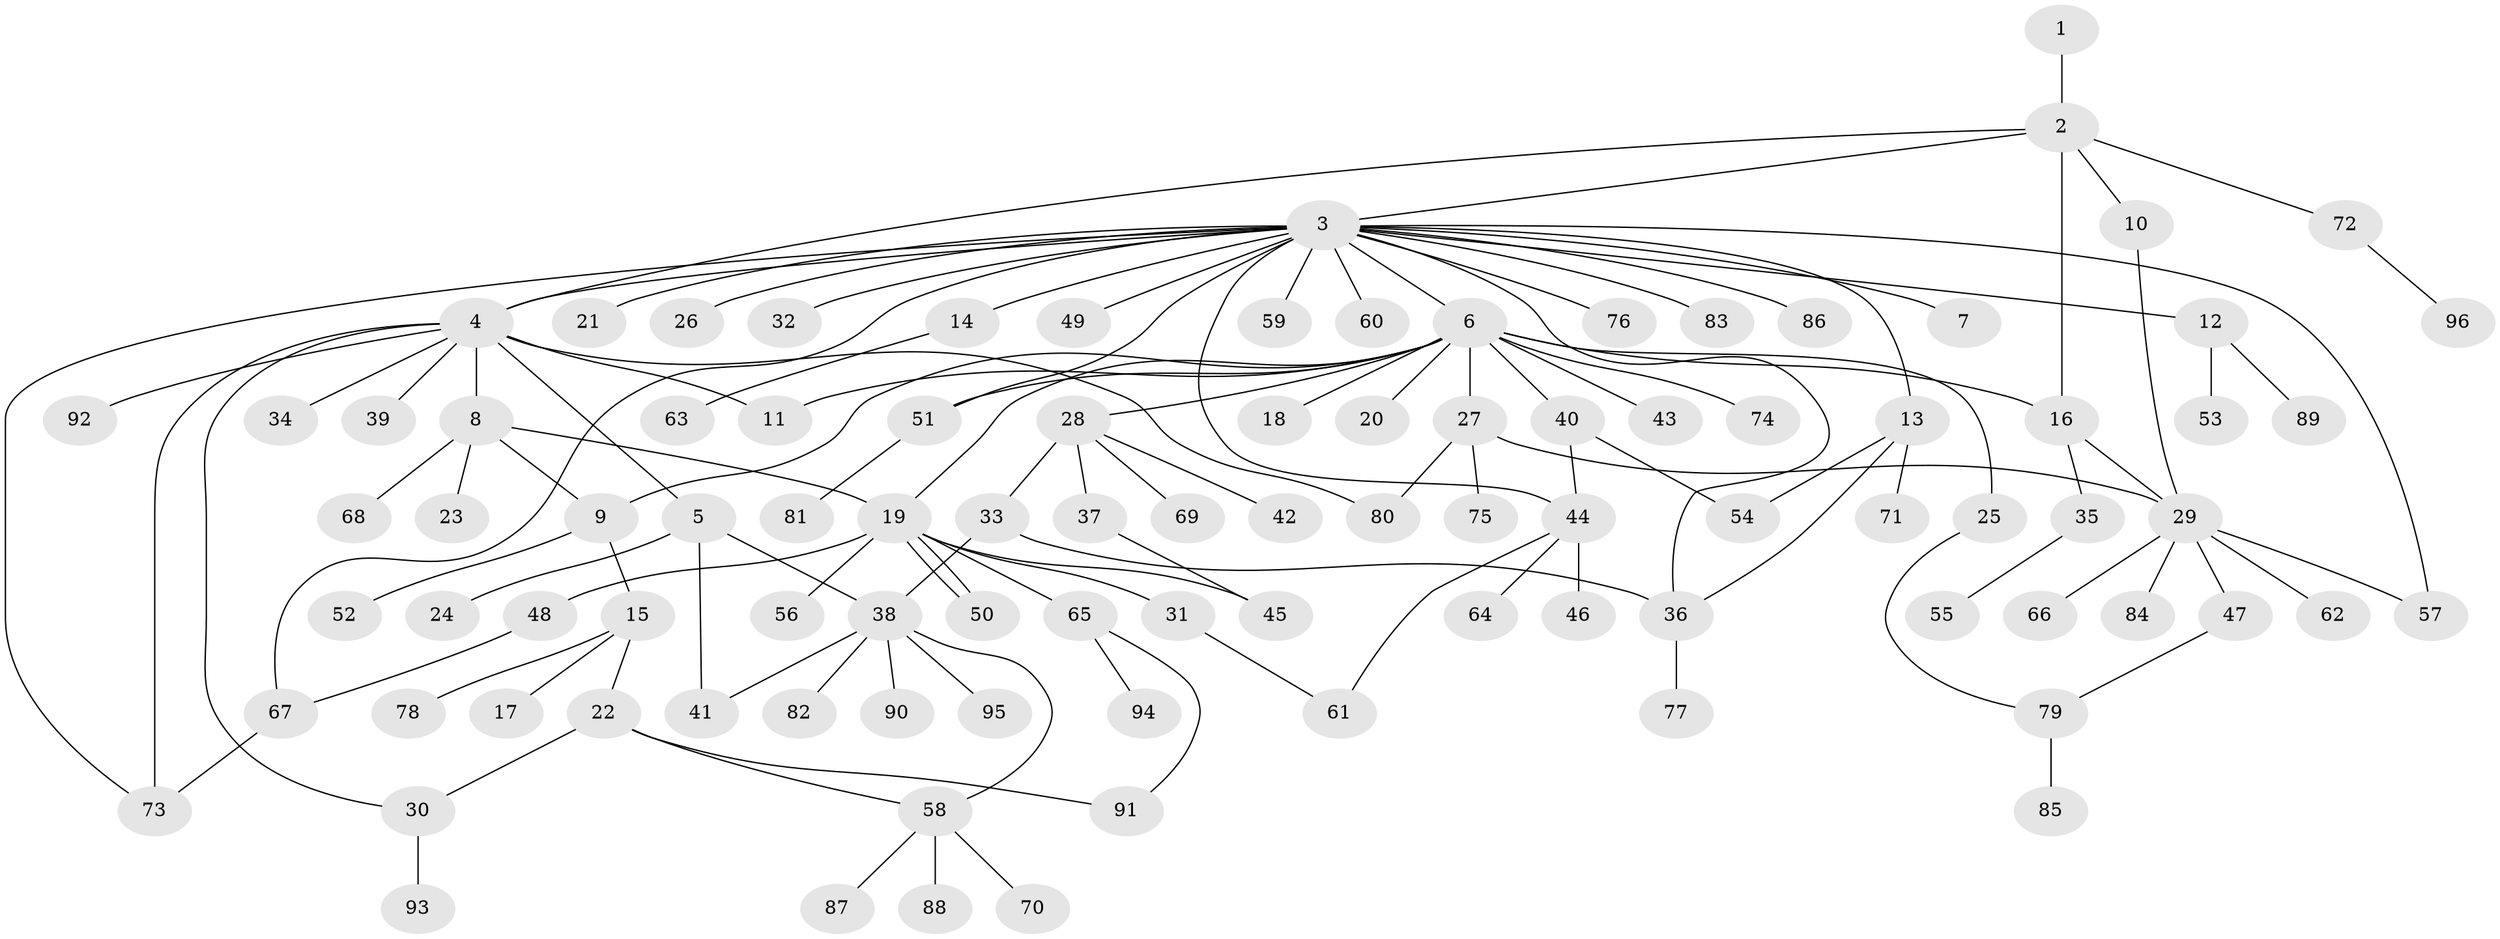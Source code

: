 // Generated by graph-tools (version 1.1) at 2025/47/03/09/25 04:47:25]
// undirected, 96 vertices, 121 edges
graph export_dot {
graph [start="1"]
  node [color=gray90,style=filled];
  1;
  2;
  3;
  4;
  5;
  6;
  7;
  8;
  9;
  10;
  11;
  12;
  13;
  14;
  15;
  16;
  17;
  18;
  19;
  20;
  21;
  22;
  23;
  24;
  25;
  26;
  27;
  28;
  29;
  30;
  31;
  32;
  33;
  34;
  35;
  36;
  37;
  38;
  39;
  40;
  41;
  42;
  43;
  44;
  45;
  46;
  47;
  48;
  49;
  50;
  51;
  52;
  53;
  54;
  55;
  56;
  57;
  58;
  59;
  60;
  61;
  62;
  63;
  64;
  65;
  66;
  67;
  68;
  69;
  70;
  71;
  72;
  73;
  74;
  75;
  76;
  77;
  78;
  79;
  80;
  81;
  82;
  83;
  84;
  85;
  86;
  87;
  88;
  89;
  90;
  91;
  92;
  93;
  94;
  95;
  96;
  1 -- 2;
  2 -- 3;
  2 -- 4;
  2 -- 10;
  2 -- 16;
  2 -- 72;
  3 -- 4;
  3 -- 6;
  3 -- 7;
  3 -- 12;
  3 -- 13;
  3 -- 14;
  3 -- 21;
  3 -- 26;
  3 -- 32;
  3 -- 36;
  3 -- 44;
  3 -- 49;
  3 -- 51;
  3 -- 57;
  3 -- 59;
  3 -- 60;
  3 -- 67;
  3 -- 73;
  3 -- 76;
  3 -- 83;
  3 -- 86;
  4 -- 5;
  4 -- 8;
  4 -- 11;
  4 -- 30;
  4 -- 34;
  4 -- 39;
  4 -- 73;
  4 -- 80;
  4 -- 92;
  5 -- 24;
  5 -- 38;
  5 -- 41;
  6 -- 9;
  6 -- 11;
  6 -- 16;
  6 -- 18;
  6 -- 19;
  6 -- 20;
  6 -- 25;
  6 -- 27;
  6 -- 28;
  6 -- 40;
  6 -- 43;
  6 -- 51;
  6 -- 74;
  8 -- 9;
  8 -- 19;
  8 -- 23;
  8 -- 68;
  9 -- 15;
  9 -- 52;
  10 -- 29;
  12 -- 53;
  12 -- 89;
  13 -- 36;
  13 -- 54;
  13 -- 71;
  14 -- 63;
  15 -- 17;
  15 -- 22;
  15 -- 78;
  16 -- 29;
  16 -- 35;
  19 -- 31;
  19 -- 45;
  19 -- 48;
  19 -- 50;
  19 -- 50;
  19 -- 56;
  19 -- 65;
  22 -- 30;
  22 -- 58;
  22 -- 91;
  25 -- 79;
  27 -- 29;
  27 -- 75;
  27 -- 80;
  28 -- 33;
  28 -- 37;
  28 -- 42;
  28 -- 69;
  29 -- 47;
  29 -- 57;
  29 -- 62;
  29 -- 66;
  29 -- 84;
  30 -- 93;
  31 -- 61;
  33 -- 36;
  33 -- 38;
  35 -- 55;
  36 -- 77;
  37 -- 45;
  38 -- 41;
  38 -- 58;
  38 -- 82;
  38 -- 90;
  38 -- 95;
  40 -- 44;
  40 -- 54;
  44 -- 46;
  44 -- 61;
  44 -- 64;
  47 -- 79;
  48 -- 67;
  51 -- 81;
  58 -- 70;
  58 -- 87;
  58 -- 88;
  65 -- 91;
  65 -- 94;
  67 -- 73;
  72 -- 96;
  79 -- 85;
}

